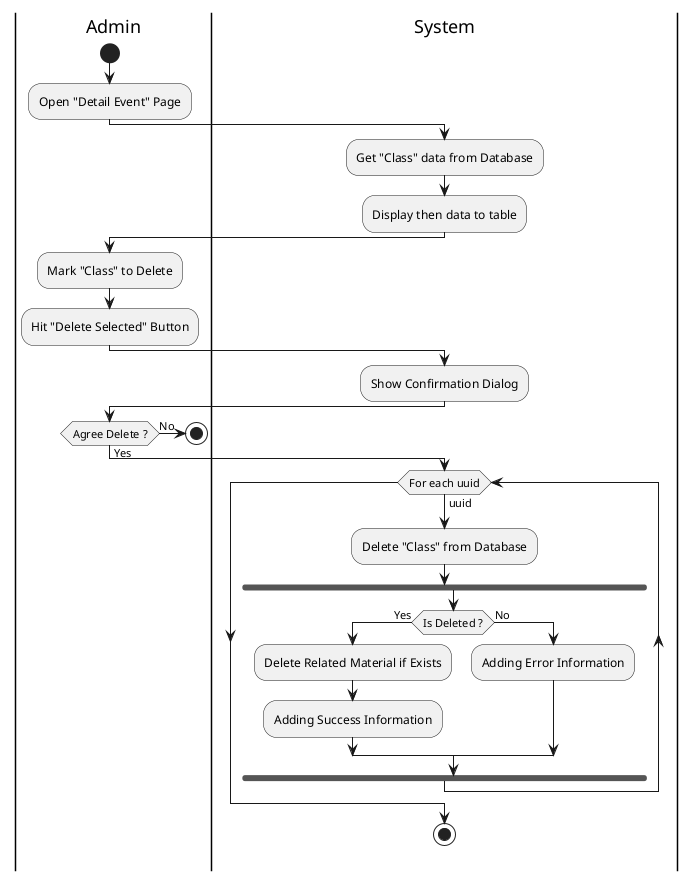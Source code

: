 @startuml DeleteClass

skinparam ConditionEndStyle hline
skinparam Monochrome true
skinparam Shadowing false

|Admin|
start
:Open "Detail Event" Page;

|System|
:Get "Class" data from Database;
:Display then data to table;

|Admin|
:Mark "Class" to Delete;
:Hit "Delete Selected" Button;

|System|
:Show Confirmation Dialog;

|Admin|
if (Agree Delete ?) then (No)
    stop
else (Yes)
    |System|
    while (For each uuid) is (uuid)
        :Delete "Class" from Database;
        fork
            |System|
            if (Is Deleted ?) then (Yes)
                :Delete Related Material if Exists;
                :Adding Success Information;
            else (No)
                :Adding Error Information;
            endif
        endfork
    endwhile
    stop
endif
@enduml